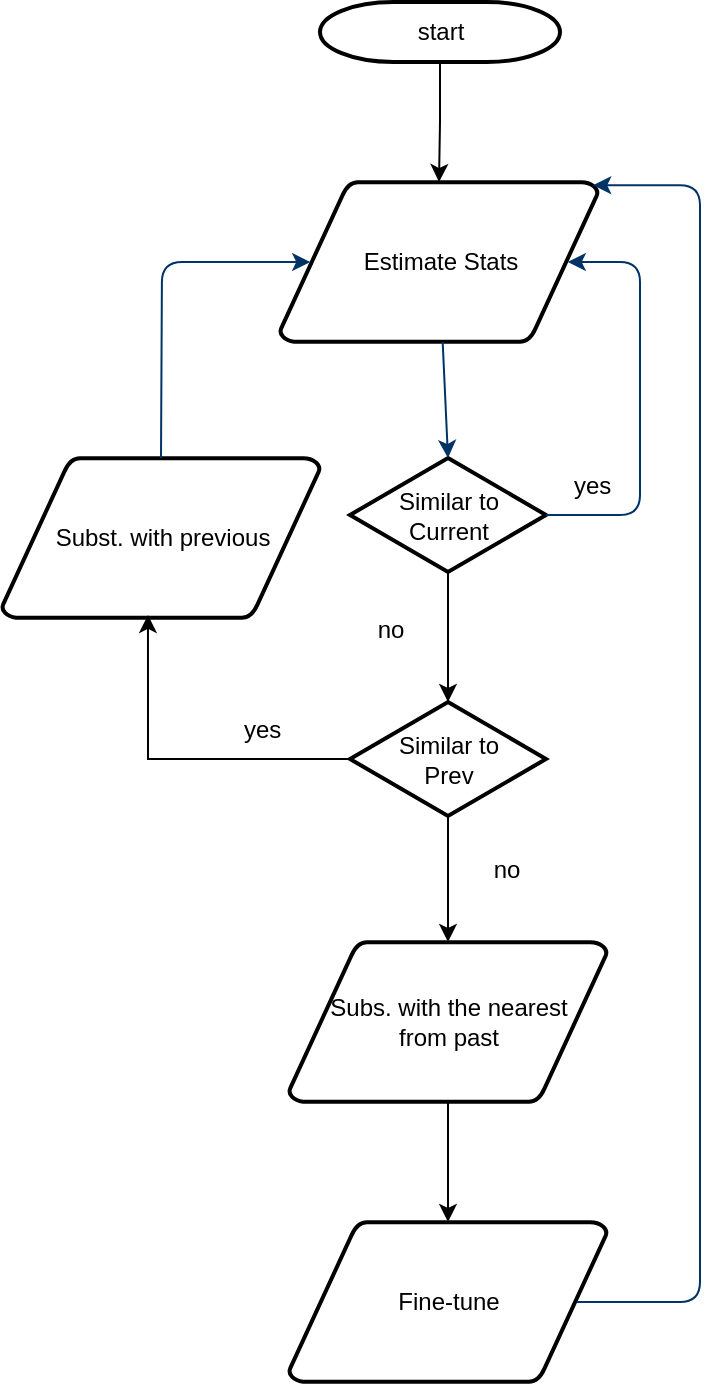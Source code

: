 <mxfile version="22.1.7" type="github">
  <diagram id="6a731a19-8d31-9384-78a2-239565b7b9f0" name="Page-1">
    <mxGraphModel dx="2074" dy="1075" grid="1" gridSize="10" guides="1" tooltips="1" connect="1" arrows="1" fold="1" page="1" pageScale="1" pageWidth="1169" pageHeight="827" background="none" math="0" shadow="0">
      <root>
        <mxCell id="0" />
        <mxCell id="1" parent="0" />
        <mxCell id="2" value="start" style="shape=mxgraph.flowchart.terminator;strokeWidth=2;gradientColor=none;gradientDirection=north;fontStyle=0;html=1;" parent="1" vertex="1">
          <mxGeometry x="260" y="60" width="120" height="30" as="geometry" />
        </mxCell>
        <mxCell id="4" value="Subst. with previous" style="shape=mxgraph.flowchart.data;strokeWidth=2;gradientColor=none;gradientDirection=north;fontStyle=0;html=1;" parent="1" vertex="1">
          <mxGeometry x="101" y="288" width="159" height="80" as="geometry" />
        </mxCell>
        <mxCell id="5" value="Estimate Stats" style="shape=mxgraph.flowchart.data;strokeWidth=2;gradientColor=none;gradientDirection=north;fontStyle=0;html=1;" parent="1" vertex="1">
          <mxGeometry x="240" y="150" width="159" height="80" as="geometry" />
        </mxCell>
        <mxCell id="6" value="&lt;div&gt;Similar to &lt;br&gt;&lt;/div&gt;&lt;div&gt;Current&lt;br&gt;&lt;/div&gt;" style="shape=mxgraph.flowchart.decision;strokeWidth=2;gradientColor=none;gradientDirection=north;fontStyle=0;html=1;" parent="1" vertex="1">
          <mxGeometry x="275" y="288" width="98" height="57" as="geometry" />
        </mxCell>
        <mxCell id="9" style="entryX=0.5;entryY=0;entryPerimeter=0;fontStyle=1;strokeColor=#003366;strokeWidth=1;html=1;" parent="1" source="5" target="6" edge="1">
          <mxGeometry relative="1" as="geometry" />
        </mxCell>
        <mxCell id="10" value="" style="edgeStyle=elbowEdgeStyle;elbow=horizontal;entryX=0.905;entryY=0.5;entryPerimeter=0;exitX=1;exitY=0.5;exitPerimeter=0;fontStyle=1;strokeColor=#003366;strokeWidth=1;html=1;entryDx=0;entryDy=0;" parent="1" source="6" target="5" edge="1">
          <mxGeometry x="381" y="28.5" width="100" height="100" as="geometry">
            <mxPoint x="750" y="447" as="sourcePoint" />
            <mxPoint x="545" y="373.71" as="targetPoint" />
            <Array as="points">
              <mxPoint x="420" y="260" />
            </Array>
          </mxGeometry>
        </mxCell>
        <mxCell id="11" value="yes" style="text;fontStyle=0;html=1;strokeColor=none;gradientColor=none;fillColor=none;strokeWidth=2;" parent="1" vertex="1">
          <mxGeometry x="385" y="288" width="40" height="26" as="geometry" />
        </mxCell>
        <mxCell id="14" value="no" style="text;fontStyle=0;html=1;strokeColor=none;gradientColor=none;fillColor=none;strokeWidth=2;align=center;" parent="1" vertex="1">
          <mxGeometry x="275" y="360" width="40" height="26" as="geometry" />
        </mxCell>
        <mxCell id="jGgedQgBhROpa46BYDDU-56" style="edgeStyle=orthogonalEdgeStyle;rounded=0;orthogonalLoop=1;jettySize=auto;html=1;exitX=0.5;exitY=1;exitDx=0;exitDy=0;exitPerimeter=0;entryX=0.5;entryY=0;entryDx=0;entryDy=0;entryPerimeter=0;" edge="1" parent="1" source="2" target="5">
          <mxGeometry relative="1" as="geometry" />
        </mxCell>
        <mxCell id="jGgedQgBhROpa46BYDDU-72" style="edgeStyle=orthogonalEdgeStyle;rounded=0;orthogonalLoop=1;jettySize=auto;html=1;exitX=0.5;exitY=1;exitDx=0;exitDy=0;exitPerimeter=0;" edge="1" parent="1" source="jGgedQgBhROpa46BYDDU-59" target="jGgedQgBhROpa46BYDDU-71">
          <mxGeometry relative="1" as="geometry" />
        </mxCell>
        <mxCell id="jGgedQgBhROpa46BYDDU-59" value="&lt;div&gt;Similar to &lt;br&gt;&lt;/div&gt;&lt;div&gt;Prev&lt;br&gt;&lt;/div&gt;" style="shape=mxgraph.flowchart.decision;strokeWidth=2;gradientColor=none;gradientDirection=north;fontStyle=0;html=1;" vertex="1" parent="1">
          <mxGeometry x="275" y="410" width="98" height="57" as="geometry" />
        </mxCell>
        <mxCell id="jGgedQgBhROpa46BYDDU-63" style="edgeStyle=orthogonalEdgeStyle;rounded=0;orthogonalLoop=1;jettySize=auto;html=1;exitX=0.5;exitY=1;exitDx=0;exitDy=0;exitPerimeter=0;entryX=0.5;entryY=0;entryDx=0;entryDy=0;entryPerimeter=0;" edge="1" parent="1" source="6" target="jGgedQgBhROpa46BYDDU-59">
          <mxGeometry relative="1" as="geometry" />
        </mxCell>
        <mxCell id="jGgedQgBhROpa46BYDDU-67" value="" style="edgeStyle=elbowEdgeStyle;elbow=horizontal;entryX=0.095;entryY=0.5;entryPerimeter=0;exitX=0.5;exitY=0;exitPerimeter=0;fontStyle=1;strokeColor=#003366;strokeWidth=1;html=1;entryDx=0;entryDy=0;exitDx=0;exitDy=0;" edge="1" parent="1" source="4" target="5">
          <mxGeometry x="381" y="28.5" width="100" height="100" as="geometry">
            <mxPoint x="383" y="327" as="sourcePoint" />
            <mxPoint x="394" y="200" as="targetPoint" />
            <Array as="points">
              <mxPoint x="181" y="230" />
            </Array>
          </mxGeometry>
        </mxCell>
        <mxCell id="jGgedQgBhROpa46BYDDU-69" style="edgeStyle=orthogonalEdgeStyle;rounded=0;orthogonalLoop=1;jettySize=auto;html=1;exitX=0;exitY=0.5;exitDx=0;exitDy=0;exitPerimeter=0;entryX=0.459;entryY=0.981;entryDx=0;entryDy=0;entryPerimeter=0;" edge="1" parent="1" source="jGgedQgBhROpa46BYDDU-59" target="4">
          <mxGeometry relative="1" as="geometry" />
        </mxCell>
        <mxCell id="jGgedQgBhROpa46BYDDU-70" value="yes" style="text;fontStyle=0;html=1;strokeColor=none;gradientColor=none;fillColor=none;strokeWidth=2;" vertex="1" parent="1">
          <mxGeometry x="220" y="410" width="40" height="26" as="geometry" />
        </mxCell>
        <mxCell id="jGgedQgBhROpa46BYDDU-71" value="&lt;div&gt;Subs. with the nearest&lt;/div&gt;&lt;div&gt;from past&lt;br&gt;&lt;/div&gt;" style="shape=mxgraph.flowchart.data;strokeWidth=2;gradientColor=none;gradientDirection=north;fontStyle=0;html=1;" vertex="1" parent="1">
          <mxGeometry x="244.5" y="530" width="159" height="80" as="geometry" />
        </mxCell>
        <mxCell id="jGgedQgBhROpa46BYDDU-73" value="no" style="text;fontStyle=0;html=1;strokeColor=none;gradientColor=none;fillColor=none;strokeWidth=2;align=center;" vertex="1" parent="1">
          <mxGeometry x="333" y="480" width="40" height="26" as="geometry" />
        </mxCell>
        <mxCell id="jGgedQgBhROpa46BYDDU-74" value="Fine-tune" style="shape=mxgraph.flowchart.data;strokeWidth=2;gradientColor=none;gradientDirection=north;fontStyle=0;html=1;" vertex="1" parent="1">
          <mxGeometry x="244.5" y="670" width="159" height="80" as="geometry" />
        </mxCell>
        <mxCell id="jGgedQgBhROpa46BYDDU-75" style="edgeStyle=orthogonalEdgeStyle;rounded=0;orthogonalLoop=1;jettySize=auto;html=1;exitX=0.5;exitY=1;exitDx=0;exitDy=0;exitPerimeter=0;entryX=0.5;entryY=0;entryDx=0;entryDy=0;entryPerimeter=0;" edge="1" parent="1" source="jGgedQgBhROpa46BYDDU-71" target="jGgedQgBhROpa46BYDDU-74">
          <mxGeometry relative="1" as="geometry" />
        </mxCell>
        <mxCell id="jGgedQgBhROpa46BYDDU-76" value="" style="edgeStyle=elbowEdgeStyle;elbow=horizontal;exitX=0.905;exitY=0.5;exitPerimeter=0;fontStyle=1;strokeColor=#003366;strokeWidth=1;html=1;exitDx=0;exitDy=0;entryX=0.985;entryY=0.02;entryDx=0;entryDy=0;entryPerimeter=0;" edge="1" parent="1" source="jGgedQgBhROpa46BYDDU-74" target="5">
          <mxGeometry x="381" y="28.5" width="100" height="100" as="geometry">
            <mxPoint x="383" y="327" as="sourcePoint" />
            <mxPoint x="480" y="170" as="targetPoint" />
            <Array as="points">
              <mxPoint x="450" y="440" />
            </Array>
          </mxGeometry>
        </mxCell>
      </root>
    </mxGraphModel>
  </diagram>
</mxfile>

